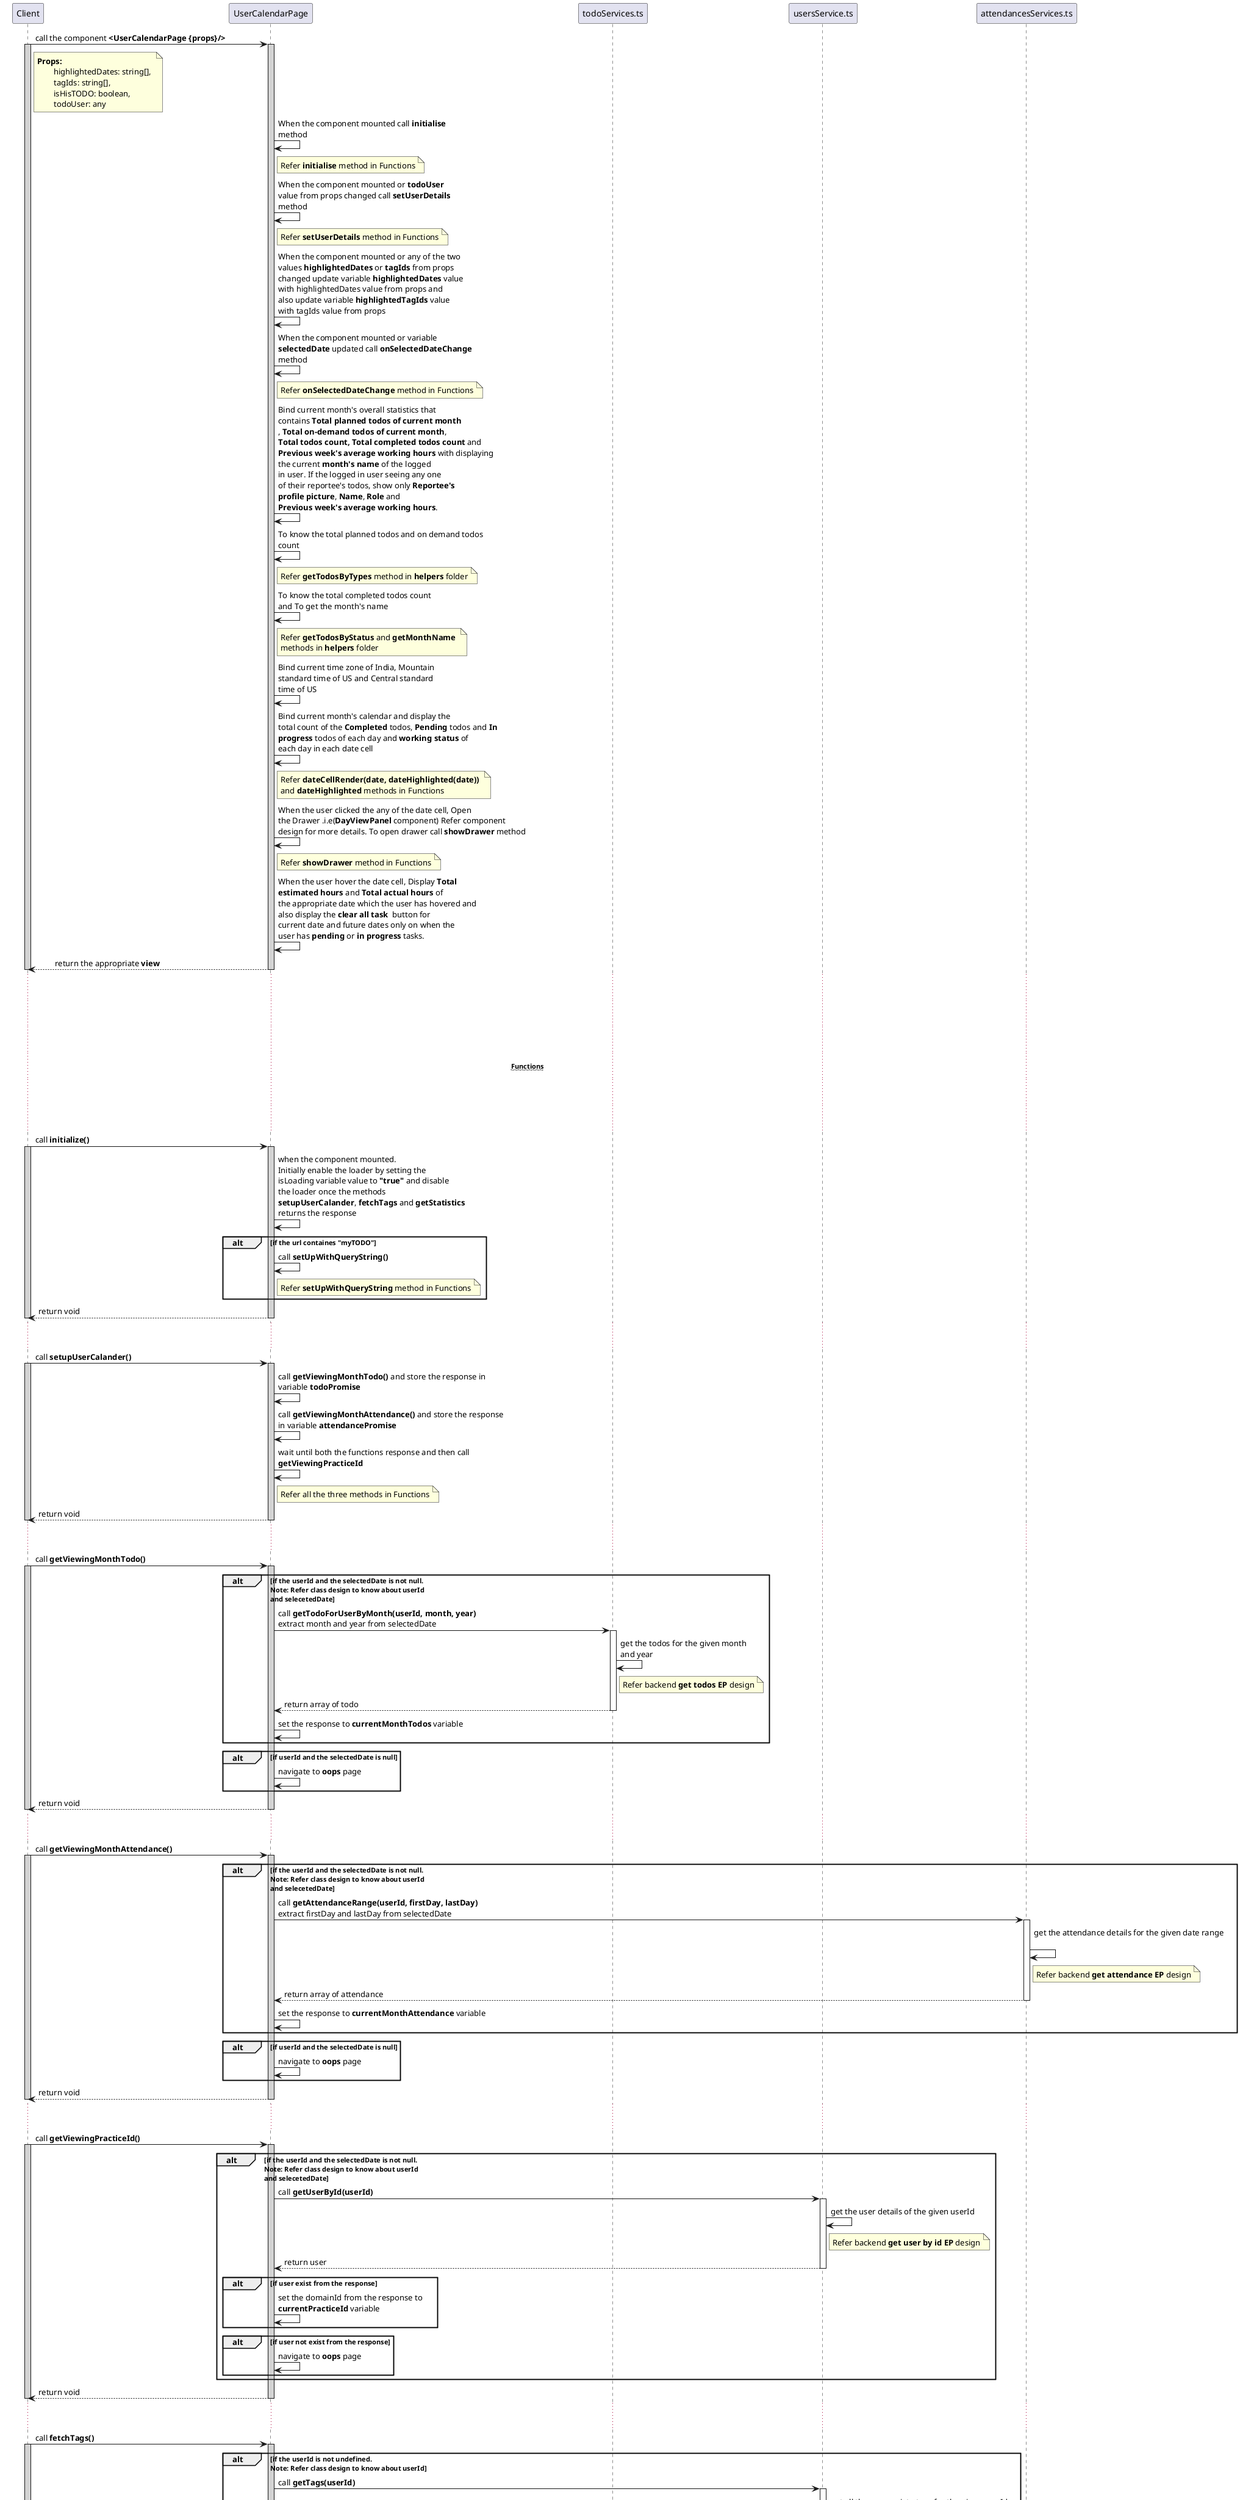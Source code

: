 @startuml UserCalendarPage
participant Client
participant UserCalendarPage
participant todoServices.ts
participant usersService.ts
participant attendancesServices.ts

Client -> UserCalendarPage : call the component **<UserCalendarPage {props}/>**
activate Client #D3D3D3
activate UserCalendarPage #D3D3D3

note right of Client:**Props:** \n\thighlightedDates: string[], \n\ttagIds: string[], \n\tisHisTODO: boolean, \n\ttodoUser: any

UserCalendarPage -> UserCalendarPage : When the component mounted call **initialise** \nmethod
note right of UserCalendarPage: Refer **initialise** method in Functions

UserCalendarPage -> UserCalendarPage : When the component mounted or **todoUser** \nvalue from props changed call **setUserDetails** \nmethod
note right of UserCalendarPage: Refer **setUserDetails** method in Functions

UserCalendarPage -> UserCalendarPage : When the component mounted or any of the two \nvalues **highlightedDates** or **tagIds** from props \nchanged update variable **highlightedDates** value \nwith highlightedDates value from props and \nalso update variable **highlightedTagIds** value \nwith tagIds value from props
UserCalendarPage -> UserCalendarPage : When the component mounted or variable \n**selectedDate** updated call **onSelectedDateChange** \nmethod
note right of UserCalendarPage: Refer **onSelectedDateChange** method in Functions

UserCalendarPage -> UserCalendarPage : Bind current month's overall statistics that \ncontains **Total planned todos of current month** \n, **Total on-demand todos of current month**, \n**Total todos count, Total completed todos count** and \n**Previous week's average working hours** with displaying \nthe current **month's name** of the logged \nin user. If the logged in user seeing any one \nof their reportee's todos, show only **Reportee's** \n**profile picture**, **Name**, **Role** and \n**Previous week's average working hours**.
UserCalendarPage -> UserCalendarPage : To know the total planned todos and on demand todos \ncount
note right of UserCalendarPage: Refer **getTodosByTypes** method in **helpers** folder

UserCalendarPage -> UserCalendarPage : To know the total completed todos count \nand To get the month's name
note right of UserCalendarPage: Refer **getTodosByStatus** and **getMonthName** \nmethods in **helpers** folder

UserCalendarPage -> UserCalendarPage : Bind current time zone of India, Mountain \nstandard time of US and Central standard \ntime of US
UserCalendarPage -> UserCalendarPage : Bind current month's calendar and display the \ntotal count of the **Completed** todos, **Pending** todos and **In** \n**progress** todos of each day and **working status** of \neach day in each date cell
note right of UserCalendarPage: Refer **dateCellRender(date, dateHighlighted(date))** \nand **dateHighlighted** methods in Functions

UserCalendarPage -> UserCalendarPage : When the user clicked the any of the date cell, Open \nthe Drawer .i.e(**DayViewPanel** component) Refer component\ndesign for more details. To open drawer call **showDrawer** method
note right of UserCalendarPage: Refer **showDrawer** method in Functions

UserCalendarPage -> UserCalendarPage : When the user hover the date cell, Display **Total** \n**estimated hours** and **Total actual hours** of \nthe appropriate date which the user has hovered and \nalso display the **clear all task**  button for \ncurrent date and future dates only on when the \nuser has **pending** or **in progress** tasks.

Client <-- UserCalendarPage : \treturn the appropriate **view**
deactivate UserCalendarPage
deactivate Client

... ...
... ...
... ...
...~~**Functions**~~...
... ...
... ...

Client -> UserCalendarPage: call **initialize()**
activate Client #D3D3D3
activate UserCalendarPage #D3D3D3

UserCalendarPage -> UserCalendarPage : when the component mounted. \nInitially enable the loader by setting the \nisLoading variable value to **"true"** and disable \nthe loader once the methods \n**setupUserCalander**, **fetchTags** and **getStatistics** \nreturns the response
alt if the url containes "myTODO"
    UserCalendarPage -> UserCalendarPage : call **setUpWithQueryString()**  
    note right of UserCalendarPage: Refer **setUpWithQueryString** method in Functions
end

UserCalendarPage --> Client : return void

deactivate UserCalendarPage
deactivate Client

... ...

Client -> UserCalendarPage: call **setupUserCalander()**
activate Client #D3D3D3
activate UserCalendarPage #D3D3D3

UserCalendarPage -> UserCalendarPage : call **getViewingMonthTodo()** and store the response in \nvariable **todoPromise**
UserCalendarPage -> UserCalendarPage : call **getViewingMonthAttendance()** and store the response \nin variable **attendancePromise**
UserCalendarPage -> UserCalendarPage : wait until both the functions response and then call \n**getViewingPracticeId**
note right of UserCalendarPage: Refer all the three methods in Functions

UserCalendarPage --> Client : return void

deactivate UserCalendarPage
deactivate Client

... ...

Client -> UserCalendarPage: call **getViewingMonthTodo()**
activate Client #D3D3D3
activate UserCalendarPage #D3D3D3

alt if the userId and the selectedDate is not null. \nNote: Refer class design to know about userId \nand selecetedDate
    UserCalendarPage -> todoServices.ts : call **getTodoForUserByMonth(userId, month, year)** \nextract month and year from selectedDate
    activate todoServices.ts

    todoServices.ts -> todoServices.ts : get the todos for the given month \nand year
    note right of todoServices.ts: Refer backend **get todos EP** design
    todoServices.ts --> UserCalendarPage : return array of todo

    deactivate todoServices.ts
    UserCalendarPage -> UserCalendarPage : set the response to **currentMonthTodos** variable
end

alt if userId and the selectedDate is null
    UserCalendarPage -> UserCalendarPage : navigate to **oops** page
end

UserCalendarPage --> Client : return void

deactivate UserCalendarPage
deactivate Client

... ...

Client -> UserCalendarPage: call **getViewingMonthAttendance()**
activate Client #D3D3D3
activate UserCalendarPage #D3D3D3

alt if the userId and the selectedDate is not null. \nNote: Refer class design to know about userId \nand selecetedDate
    UserCalendarPage -> attendancesServices.ts : call **getAttendanceRange(userId, firstDay, lastDay)** \nextract firstDay and lastDay from selectedDate
    activate attendancesServices.ts
    attendancesServices.ts -> attendancesServices.ts : get the attendance details for the given date range\n
    note right of attendancesServices.ts: Refer backend **get attendance EP** design

    attendancesServices.ts --> UserCalendarPage : return array of attendance
    deactivate attendancesServices.ts
    UserCalendarPage -> UserCalendarPage : set the response to **currentMonthAttendance** variable
end

alt if userId and the selectedDate is null
    UserCalendarPage -> UserCalendarPage : navigate to **oops** page
end

UserCalendarPage --> Client : return void

deactivate UserCalendarPage
deactivate Client

... ...

Client -> UserCalendarPage: call **getViewingPracticeId()**
activate Client #D3D3D3
activate UserCalendarPage #D3D3D3

alt if the userId and the selectedDate is not null. \nNote: Refer class design to know about userId \nand selecetedDate
    UserCalendarPage -> usersService.ts : call **getUserById(userId)**
    activate usersService.ts
    usersService.ts -> usersService.ts : get the user details of the given userId
    note right of usersService.ts: Refer backend **get user by id EP** design

    usersService.ts --> UserCalendarPage : return user
    deactivate usersService.ts

    alt if user exist from the response
        UserCalendarPage -> UserCalendarPage : set the domainId from the response to \n**currentPracticeId** variable
    end

    alt if user not exist from the response
        UserCalendarPage -> UserCalendarPage : navigate to **oops** page
    end
    
end

UserCalendarPage --> Client : return void

deactivate UserCalendarPage
deactivate Client

... ...

Client -> UserCalendarPage: call **fetchTags()**
activate Client #D3D3D3
activate UserCalendarPage #D3D3D3

alt if the userId is not undefined. \nNote: Refer class design to know about userId
    UserCalendarPage -> usersService.ts : call **getTags(userId)**
    activate usersService.ts
    usersService.ts -> usersService.ts : get all the appropriate tags for the given userId
    note right of usersService.ts: Refer backend **get tags EP** design

    usersService.ts --> UserCalendarPage : return array of tag
    deactivate usersService.ts
    UserCalendarPage -> UserCalendarPage : set the response to **tags** variable
end
UserCalendarPage --> Client : return void

deactivate UserCalendarPage
deactivate Client

... ...

Client -> UserCalendarPage: call **getStatistics()**
activate Client #D3D3D3
activate UserCalendarPage #D3D3D3

UserCalendarPage -> usersService.ts : call **fetchStatistics(userId)**
activate usersService.ts
usersService.ts -> usersService.ts : get the appropriate statistics for the given userId
note right of usersService.ts: Refer backend **get statistics EP** design

usersService.ts --> UserCalendarPage : return statistics of the user
deactivate usersService.ts
UserCalendarPage -> UserCalendarPage : set the response to **statistics** variable

UserCalendarPage --> Client : return void

deactivate UserCalendarPage
deactivate Client

... ...

Client -> UserCalendarPage: call **setUpWithQueryString()**
activate Client #D3D3D3
activate UserCalendarPage #D3D3D3

alt if the url contains query string "action" and \nthe value of "action" is "view-todo"
    UserCalendarPage -> UserCalendarPage : get the date from the uri query string \nthen set it to the variable **selectedDate** and \nset the **visible** variable value to **"true"**. \nSetting these two variable will open the **view todo** \npanel directly for the given date
    UserCalendarPage --> Client:  return void
end

alt if the url contains query string "action" and \nthe value of "action" is "add-todo"
    UserCalendarPage -> UserCalendarPage : get the date from the uri query string \nthen set it to the variable **selectedDate** and \nset the **visible** variable value to **"true"**. \nSetting these two variable will open the **add todo** \npanel directly for the given date
    
    alt if the uri query string's date is \nless than two days from \ncurrent date
        UserCalendarPage -> UserCalendarPage : throw an error messge **"You cannot add todo for this date"**
    end
    UserCalendarPage --> Client:  return void
else
    UserCalendarPage -> UserCalendarPage : set the **childrenDrawer** variable value to **"true"** \nto open the add todo form. so that the user can \nadd new todo
    UserCalendarPage --> Client:  return void
    deactivate UserCalendarPage
end

deactivate Client

... ...

Client -> UserCalendarPage: call **setUserDetails()**
activate Client #D3D3D3
activate UserCalendarPage #D3D3D3

alt if the todoUser value exist from the props
    UserCalendarPage -> UserCalendarPage : set todo user's name to variable **userName** and \nset todo user's role to variable **userRole**
    UserCalendarPage --> Client: return void
    deactivate UserCalendarPage
end

deactivate Client

... ...

Client -> UserCalendarPage: call **dateHighlighted(date)**
activate Client #D3D3D3
activate UserCalendarPage #D3D3D3

alt if the highLightedDates is not undefined \nor the highlightedDates length is not \nequal to 0
    UserCalendarPage -> UserCalendarPage : Check whether the **highlightedDates** \ncontains **date**. If exist then return true \nelse false
    UserCalendarPage --> Client: return void
end

alt if the highLightedDates is undefined \nor the highlightedDates length is \nequal to 0 
    UserCalendarPage --> Client: return false
    deactivate UserCalendarPage
end
deactivate Client

... ...

Client -> UserCalendarPage: **dateCellRender(dateValue, shouldHighlight)**
activate Client #D3D3D3
activate UserCalendarPage #D3D3D3

UserCalendarPage -> UserCalendarPage : call **getListData(dateValue)** and store the reponse \nin variable **listData**
UserCalendarPage -> UserCalendarPage : call **getWorkingHours(dateValue)** and store the reponse \nin variable **workingHours**
UserCalendarPage -> UserCalendarPage : call **isAllTasksCompleted(dateValue)** and store the reponse \nin variable **isAllTaskCompleted**
UserCalendarPage -> UserCalendarPage : call **getAttendanceStatus(dateValue)** and store the reponse \nin variable **attendanceStatus**
UserCalendarPage -> UserCalendarPage : before moving to next step kindly refer all the methods below

UserCalendarPage -> UserCalendarPage : Once the calendar load successfully, Bind total \n**completed** tasks count, **planned** tasks count and \n**in progress** tasks count on the each dates cell \nTo bind these details use **listData** value. Before \nbinding the details check the whether **highLightedDates** \nlength is equal to 0 and **shouldHighlight** value \nshould be **false**. If both the conditions are not satisfies \n, return **null** .i.e.(<></>)

UserCalendarPage -> UserCalendarPage : Once the calendar load successfully, Bind **working status** \nof each date in each dates cell. If the user **not filled** the \nattendance, Bind **No Show**. If **filled**, Bind appropriate \nworking status with appropriate matching **text color**. .i.e.\n(For **Working, On Site, WFH and On Duty**) color should \nbe **GREEN**. For others statuses color should be **RED**. \nIf attendance **not filled** color should be **BLUE**

UserCalendarPage -> UserCalendarPage : When the user hover the date cell \ncheck the following conditions and \nshow the **total estimates hours** and \n**total actual hours** of the hovered date
alt if highLightedDates length is not equal to 0
    alt if shouldHighlight is false
        UserCalendarPage -> UserCalendarPage : return null .i.e(<></>)
    end

    alt if shouldHighlight is true
        UserCalendarPage -> UserCalendarPage : call **generateMenu(dateValue, workingHours[0],** \n**workingHours[1], true)** and return the response
        note right of UserCalendarPage: Refer **generateMenu** method in Functions
    end
end

alt if highLightedDates length is equal to 0
    UserCalendarPage -> UserCalendarPage : call **generateMenu(dateValue, workingHours[0],** \n**workingHours[1], isAllTasksCompleted)** and return the \nresponse
    note right of UserCalendarPage: Refer **generateMenu** method in Functions
end

UserCalendarPage --> Client:  return component with appropriate view

deactivate UserCalendarPage
deactivate Client

... ...

Client -> UserCalendarPage: **getListData(date)**
activate Client #D3D3D3
activate UserCalendarPage #D3D3D3

UserCalendarPage -> UserCalendarPage : call **getTodosForDate(date, currentMonthTodos)** and store the reponse \nin variable **todos**
note right of UserCalendarPage: Refer **getTodosForDate** method in Functions

alt if the todos is undefined or null or \ntodos's length is less than or equal to 0
    UserCalendarPage --> Client: return null array .i.e.([])
else
    UserCalendarPage --> Client:  {type: "sucess", content: **Total count of completed todos**}, \n{type: "warning", content: **Total count of pending todos**}, \n{type: "blue", content: **Total count of In progress todos**} \nTo get the total count of completed and In progress todos \nRefer **getTodosByStatus(status, todos, date)** method in \nhelpers folder and \To get the total count of pending todos \nRefer **getPendingTodosCount(date)** method below
    deactivate UserCalendarPage
end

deactivate Client

... ...

Client -> UserCalendarPage: **getPendingTodosCount(date)**
activate Client #D3D3D3
activate UserCalendarPage #D3D3D3

alt if date is undefined or null
    UserCalendarPage --> Client: return all todos of the month with the \nstatus matching **"Yet to Start"** and **"On Hold"** \nuse **getTodosByStatus** method
end

alt if date exist
    UserCalendarPage --> Client: return all todos of the given date with the \nstatus matching **"Yet to Start"** and **"On Hold"** \nuse **getTodosByStatus** method
    deactivate UserCalendarPage
end

deactivate Client

... ...

Client -> UserCalendarPage: **getWorkingHours(date)**
activate Client #D3D3D3
activate UserCalendarPage #D3D3D3

UserCalendarPage -> UserCalendarPage : call **getTodosForDate(date, currentMonthTodos)** and store the reponse \nin variable **todos**
note right of UserCalendarPage: Refer **getTodosForDate** method in Functions

alt if the todos is undefined or null or \ntodos's length is less than or equal to 0
    UserCalendarPage --> Client: return [0,0]
end

alt if date exist
    UserCalendarPage --> Client: sum of all todos eta \nand ata, return **[total eta, total ata]**
    deactivate UserCalendarPage
end

deactivate Client

... ...

Client -> UserCalendarPage: **isAllTasksCompleted(date)**
activate Client #D3D3D3
activate UserCalendarPage #D3D3D3

UserCalendarPage -> UserCalendarPage : call **getTodosForDate(date, currentMonthTodos)** and store the reponse \nin variable **todos**
note right of UserCalendarPage: Refer **getTodosForDate** method in Functions

alt if the todos is undefined or null or \ntodos's length is less than or equal to 0
    UserCalendarPage --> Client: return true
end

alt if todos exist
    UserCalendarPage --> Client: check all the todos status is **"Completed"** \nor not. If every todos status is "Completed", \nreturn **true** else return **false**
    deactivate UserCalendarPage
end

deactivate Client

... ...

Client -> todoServices.ts: **getTodosForDate(date, todos)**
activate Client #D3D3D3
activate todoServices.ts #D3D3D3

alt if the todos is undefined or null or \ntodos's length is less than or equal to 0
    todoServices.ts --> Client: return []
end

alt if todos exist
    todoServices.ts -> todoServices.ts : filter appropriate  todos with the given date \nfrom the todos array
    todoServices.ts --> Client: return filtered todos by given \ndate
    deactivate todoServices.ts
end
deactivate Client

... ...

Client -> UserCalendarPage: **getAttendanceStatus(date)**
activate Client #D3D3D3
activate UserCalendarPage #D3D3D3

UserCalendarPage -> UserCalendarPage : call **getAttendanceForDate(date, currentMonthAttendance)** and store the reponse \nin variable **attendance**
note right of UserCalendarPage: Refer **getAttendanceForDate** method in Functions

UserCalendarPage --> Client: return attendance

deactivate UserCalendarPage
deactivate Client

... ...

Client -> attendancesServices.ts: **getAttendanceForDate(date, attendance)**
activate Client #D3D3D3
activate attendancesServices.ts #D3D3D3

alt if the attendance is undefined or null
    attendancesServices.ts --> Client: return []
end

alt if the attendance exist
    attendancesServices.ts -> attendancesServices.ts : filter appropriate  attendance with the given date \nfrom the attendance array
    attendancesServices.ts --> Client: return filtered attendance by given \ndate
    deactivate attendancesServices.ts
end
deactivate Client

... ...

Client -> UserCalendarPage: **generateMenu(date, estimatedHours,** \n**actualHours, isAllTaskCompleted)**
activate Client #D3D3D3
activate UserCalendarPage #D3D3D3

UserCalendarPage -> UserCalendarPage: Bind total **estimated Hours**
UserCalendarPage -> UserCalendarPage: Bind total **actual Hours**
UserCalendarPage -> UserCalendarPage: Bind **Clear All Tasks** button when satisfying \nthe following condition which is **isHisTodo** value \nprops should be **true**, **estimates** hours should be \ngreater than 0 and **isAllTasksCompleted** should be **false**
UserCalendarPage -> UserCalendarPage: when user clicked **Clear All Tasks** button call \n**menuTapped(key, date)** method
note right of UserCalendarPage: Refer **menuTapped** method in Functions

UserCalendarPage --> Client: return appropriate view
deactivate UserCalendarPage
deactivate Client

... ...

Client -> UserCalendarPage: **menuTapped(key, date)**
activate Client #D3D3D3
activate UserCalendarPage #D3D3D3

alt if the key is equal to "ClearAllTasks"
    UserCalendarPage -> UserCalendarPage: Show confirmation **"Are you sure** \n**to delete all your tasks?"**

    alt if user accepts
        UserCalendarPage -> todoServices.ts: call **deleteTodoByDate(userId, date)**
        activate todoServices.ts #D3D3D3
        todoServices.ts --> todoServices.ts: Delete all the tasks except the todo \nwith status **"completed"** for the given \nuserId and date by calling the EP \n**Base URL/todos?userId=${userId}&date=${date}**
        todoServices.ts --> UserCalendarPage: return response
        deactivate todoServices.ts #D3D3D3

        alt if response is success
            UserCalendarPage -> UserCalendarPage: call **setupUserCalander** method to \nrerender the details again or component again
        end    
    end

    UserCalendarPage --> Client: return void
    deactivate UserCalendarPage
end

deactivate Client

... ...

Client -> UserCalendarPage: When user clicked any of the date \ncell call **showDrawer(date)**
activate Client #D3D3D3
activate UserCalendarPage #D3D3D3

UserCalendarPage -> UserCalendarPage: To open the panel update the **selectedDate** \nvariable value to **date** and update the **visible** \nvariable value to **true** so that it opens the \nappropriate date's panel.

UserCalendarPage --> Client: return void
deactivate UserCalendarPage
deactivate Client

... ...

Client -> UserCalendarPage: **onSelectedDateChange**
activate Client #D3D3D3
activate UserCalendarPage #D3D3D3

UserCalendarPage -> UserCalendarPage: Enable the loader once the **selectedDate** changed. \nDisable the loader once get the response of **getViewingMonthTodo**, \n**getViewingMonthAttendance**, **getViewingPracticeId** \nall these methods.

UserCalendarPage --> Client: return void
deactivate UserCalendarPage
deactivate Client

... ...

Client -> UserCalendarPage: **getSelectedDateAttendance**
activate Client #D3D3D3
activate UserCalendarPage #D3D3D3

UserCalendarPage -> UserCalendarPage: call **getAttendanceStatus()** to get the \nattendance status of the selected date \ncell's **date**. If the response is undefined \n, return **"Not Filled"** else return response
UserCalendarPage --> Client: return string

deactivate UserCalendarPage
deactivate Client

... ...

Client -> UserCalendarPage: **isPastDate(selectedDate)**
activate Client #D3D3D3
activate UserCalendarPage #D3D3D3

alt if the selected date is equal \nto (current date - 2 days) or \nif the selected date's day is \n"Monday" then check selected \ndate is equal to (current date - 4 days)
    UserCalendarPage -> Client: return true
end

deactivate UserCalendarPage
deactivate Client
@enduml
